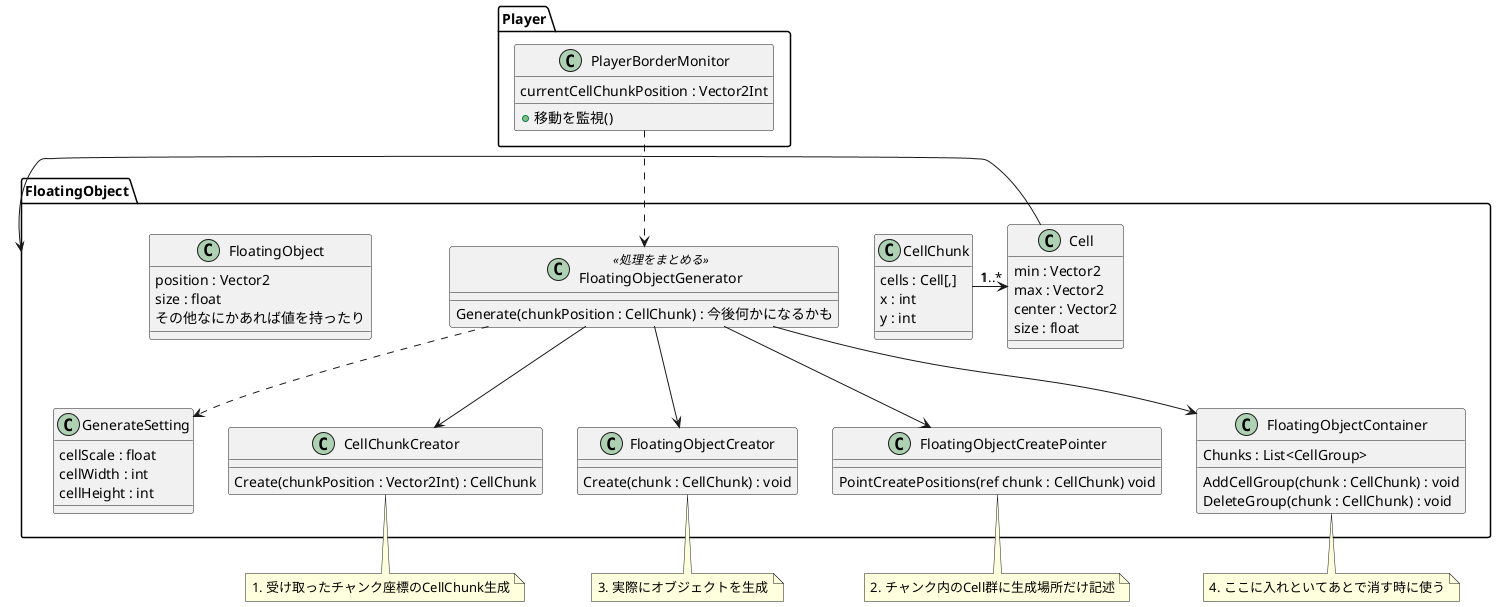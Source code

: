 @startuml "FloatObjectGenerate"

package Player {
	class PlayerBorderMonitor {
		currentCellChunkPosition : Vector2Int

		+ 移動を監視()
	}
}

package FloatingObject{
	class GenerateSetting {
		cellScale : float
		cellWidth : int
		cellHeight : int
	}

	class FloatingObjectGenerator <<処理をまとめる>> {
		Generate(chunkPosition : CellChunk) : 今後何かになるかも
	}

	class CellChunkCreator {
		Create(chunkPosition : Vector2Int) : CellChunk
	}

	class FloatingObjectCreator {
		Create(chunk : CellChunk) : void
	}

	class FloatingObjectCreatePointer {
		PointCreatePositions(ref chunk : CellChunk) void
	}

	class FloatingObjectContainer {
		Chunks : List<CellGroup>

		AddCellGroup(chunk : CellChunk) : void
		DeleteGroup(chunk : CellChunk) : void
	}

	class Cell {
		min : Vector2
		max : Vector2
		center : Vector2
		size : float
	}

	class CellChunk {
		cells : Cell[,]
		x : int
		y : int
	}

	class FloatingObject {
		position : Vector2
		size : float
		その他なにかあれば値を持ったり
	}
}

PlayerBorderMonitor ..> FloatingObjectGenerator
Cell -> FloatingObject
CellChunk "1" -> "1..*" Cell


FloatingObjectGenerator ..> GenerateSetting
FloatingObjectGenerator --> CellChunkCreator
FloatingObjectGenerator --> FloatingObjectCreatePointer
FloatingObjectGenerator --> FloatingObjectCreator
FloatingObjectGenerator --> FloatingObjectContainer

note bottom of CellChunkCreator : 1. 受け取ったチャンク座標のCellChunk生成
note bottom of FloatingObjectCreatePointer : 2. チャンク内のCell群に生成場所だけ記述
note bottom of FloatingObjectCreator : 3. 実際にオブジェクトを生成
note bottom of FloatingObjectContainer : 4. ここに入れといてあとで消す時に使う


@enduml
